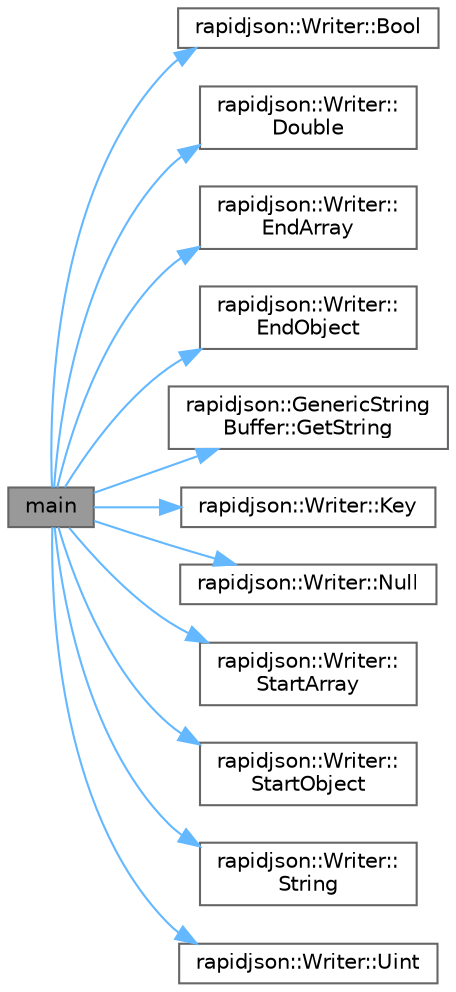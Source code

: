 digraph "main"
{
 // LATEX_PDF_SIZE
  bgcolor="transparent";
  edge [fontname=Helvetica,fontsize=10,labelfontname=Helvetica,labelfontsize=10];
  node [fontname=Helvetica,fontsize=10,shape=box,height=0.2,width=0.4];
  rankdir="LR";
  Node1 [id="Node000001",label="main",height=0.2,width=0.4,color="gray40", fillcolor="grey60", style="filled", fontcolor="black",tooltip=" "];
  Node1 -> Node2 [id="edge1_Node000001_Node000002",color="steelblue1",style="solid",tooltip=" "];
  Node2 [id="Node000002",label="rapidjson::Writer::Bool",height=0.2,width=0.4,color="grey40", fillcolor="white", style="filled",URL="$classrapidjson_1_1_writer.html#afd055764da99bd167b030c19104b107a",tooltip=" "];
  Node1 -> Node3 [id="edge2_Node000001_Node000003",color="steelblue1",style="solid",tooltip=" "];
  Node3 [id="Node000003",label="rapidjson::Writer::\lDouble",height=0.2,width=0.4,color="grey40", fillcolor="white", style="filled",URL="$classrapidjson_1_1_writer.html#aff66881798d01e932a0b8b8ef97b0373",tooltip="Writes the given double value to the stream."];
  Node1 -> Node4 [id="edge3_Node000001_Node000004",color="steelblue1",style="solid",tooltip=" "];
  Node4 [id="Node000004",label="rapidjson::Writer::\lEndArray",height=0.2,width=0.4,color="grey40", fillcolor="white", style="filled",URL="$classrapidjson_1_1_writer.html#a13c98a10c8a8be0823c6cfd8e1b479a4",tooltip=" "];
  Node1 -> Node5 [id="edge4_Node000001_Node000005",color="steelblue1",style="solid",tooltip=" "];
  Node5 [id="Node000005",label="rapidjson::Writer::\lEndObject",height=0.2,width=0.4,color="grey40", fillcolor="white", style="filled",URL="$classrapidjson_1_1_writer.html#ac8851882467c9c00cd8c2a202261e2b0",tooltip=" "];
  Node1 -> Node6 [id="edge5_Node000001_Node000006",color="steelblue1",style="solid",tooltip=" "];
  Node6 [id="Node000006",label="rapidjson::GenericString\lBuffer::GetString",height=0.2,width=0.4,color="grey40", fillcolor="white", style="filled",URL="$classrapidjson_1_1_generic_string_buffer.html#a138330b64d530a2c35f702d4e207ac2f",tooltip=" "];
  Node1 -> Node7 [id="edge6_Node000001_Node000007",color="steelblue1",style="solid",tooltip=" "];
  Node7 [id="Node000007",label="rapidjson::Writer::Key",height=0.2,width=0.4,color="grey40", fillcolor="white", style="filled",URL="$classrapidjson_1_1_writer.html#a58ecbfbe9f86e5303448f2b8024cbd46",tooltip=" "];
  Node1 -> Node8 [id="edge7_Node000001_Node000008",color="steelblue1",style="solid",tooltip=" "];
  Node8 [id="Node000008",label="rapidjson::Writer::Null",height=0.2,width=0.4,color="grey40", fillcolor="white", style="filled",URL="$classrapidjson_1_1_writer.html#a1e857b9fe7071fc0b9fa89b56ad05651",tooltip=" "];
  Node1 -> Node9 [id="edge8_Node000001_Node000009",color="steelblue1",style="solid",tooltip=" "];
  Node9 [id="Node000009",label="rapidjson::Writer::\lStartArray",height=0.2,width=0.4,color="grey40", fillcolor="white", style="filled",URL="$classrapidjson_1_1_writer.html#a7019d2c81548f7b4dcc96f98a3e2bf76",tooltip=" "];
  Node1 -> Node10 [id="edge9_Node000001_Node000010",color="steelblue1",style="solid",tooltip=" "];
  Node10 [id="Node000010",label="rapidjson::Writer::\lStartObject",height=0.2,width=0.4,color="grey40", fillcolor="white", style="filled",URL="$classrapidjson_1_1_writer.html#a8b0be54744be8ecb53cbe7e408447faa",tooltip=" "];
  Node1 -> Node11 [id="edge10_Node000001_Node000011",color="steelblue1",style="solid",tooltip=" "];
  Node11 [id="Node000011",label="rapidjson::Writer::\lString",height=0.2,width=0.4,color="grey40", fillcolor="white", style="filled",URL="$classrapidjson_1_1_writer.html#a3cddcb5176054f559d0d552a3ff8789b",tooltip=" "];
  Node1 -> Node12 [id="edge11_Node000001_Node000012",color="steelblue1",style="solid",tooltip=" "];
  Node12 [id="Node000012",label="rapidjson::Writer::Uint",height=0.2,width=0.4,color="grey40", fillcolor="white", style="filled",URL="$classrapidjson_1_1_writer.html#a49f2dd265ab15ee065f0506a8d3efac9",tooltip=" "];
}

